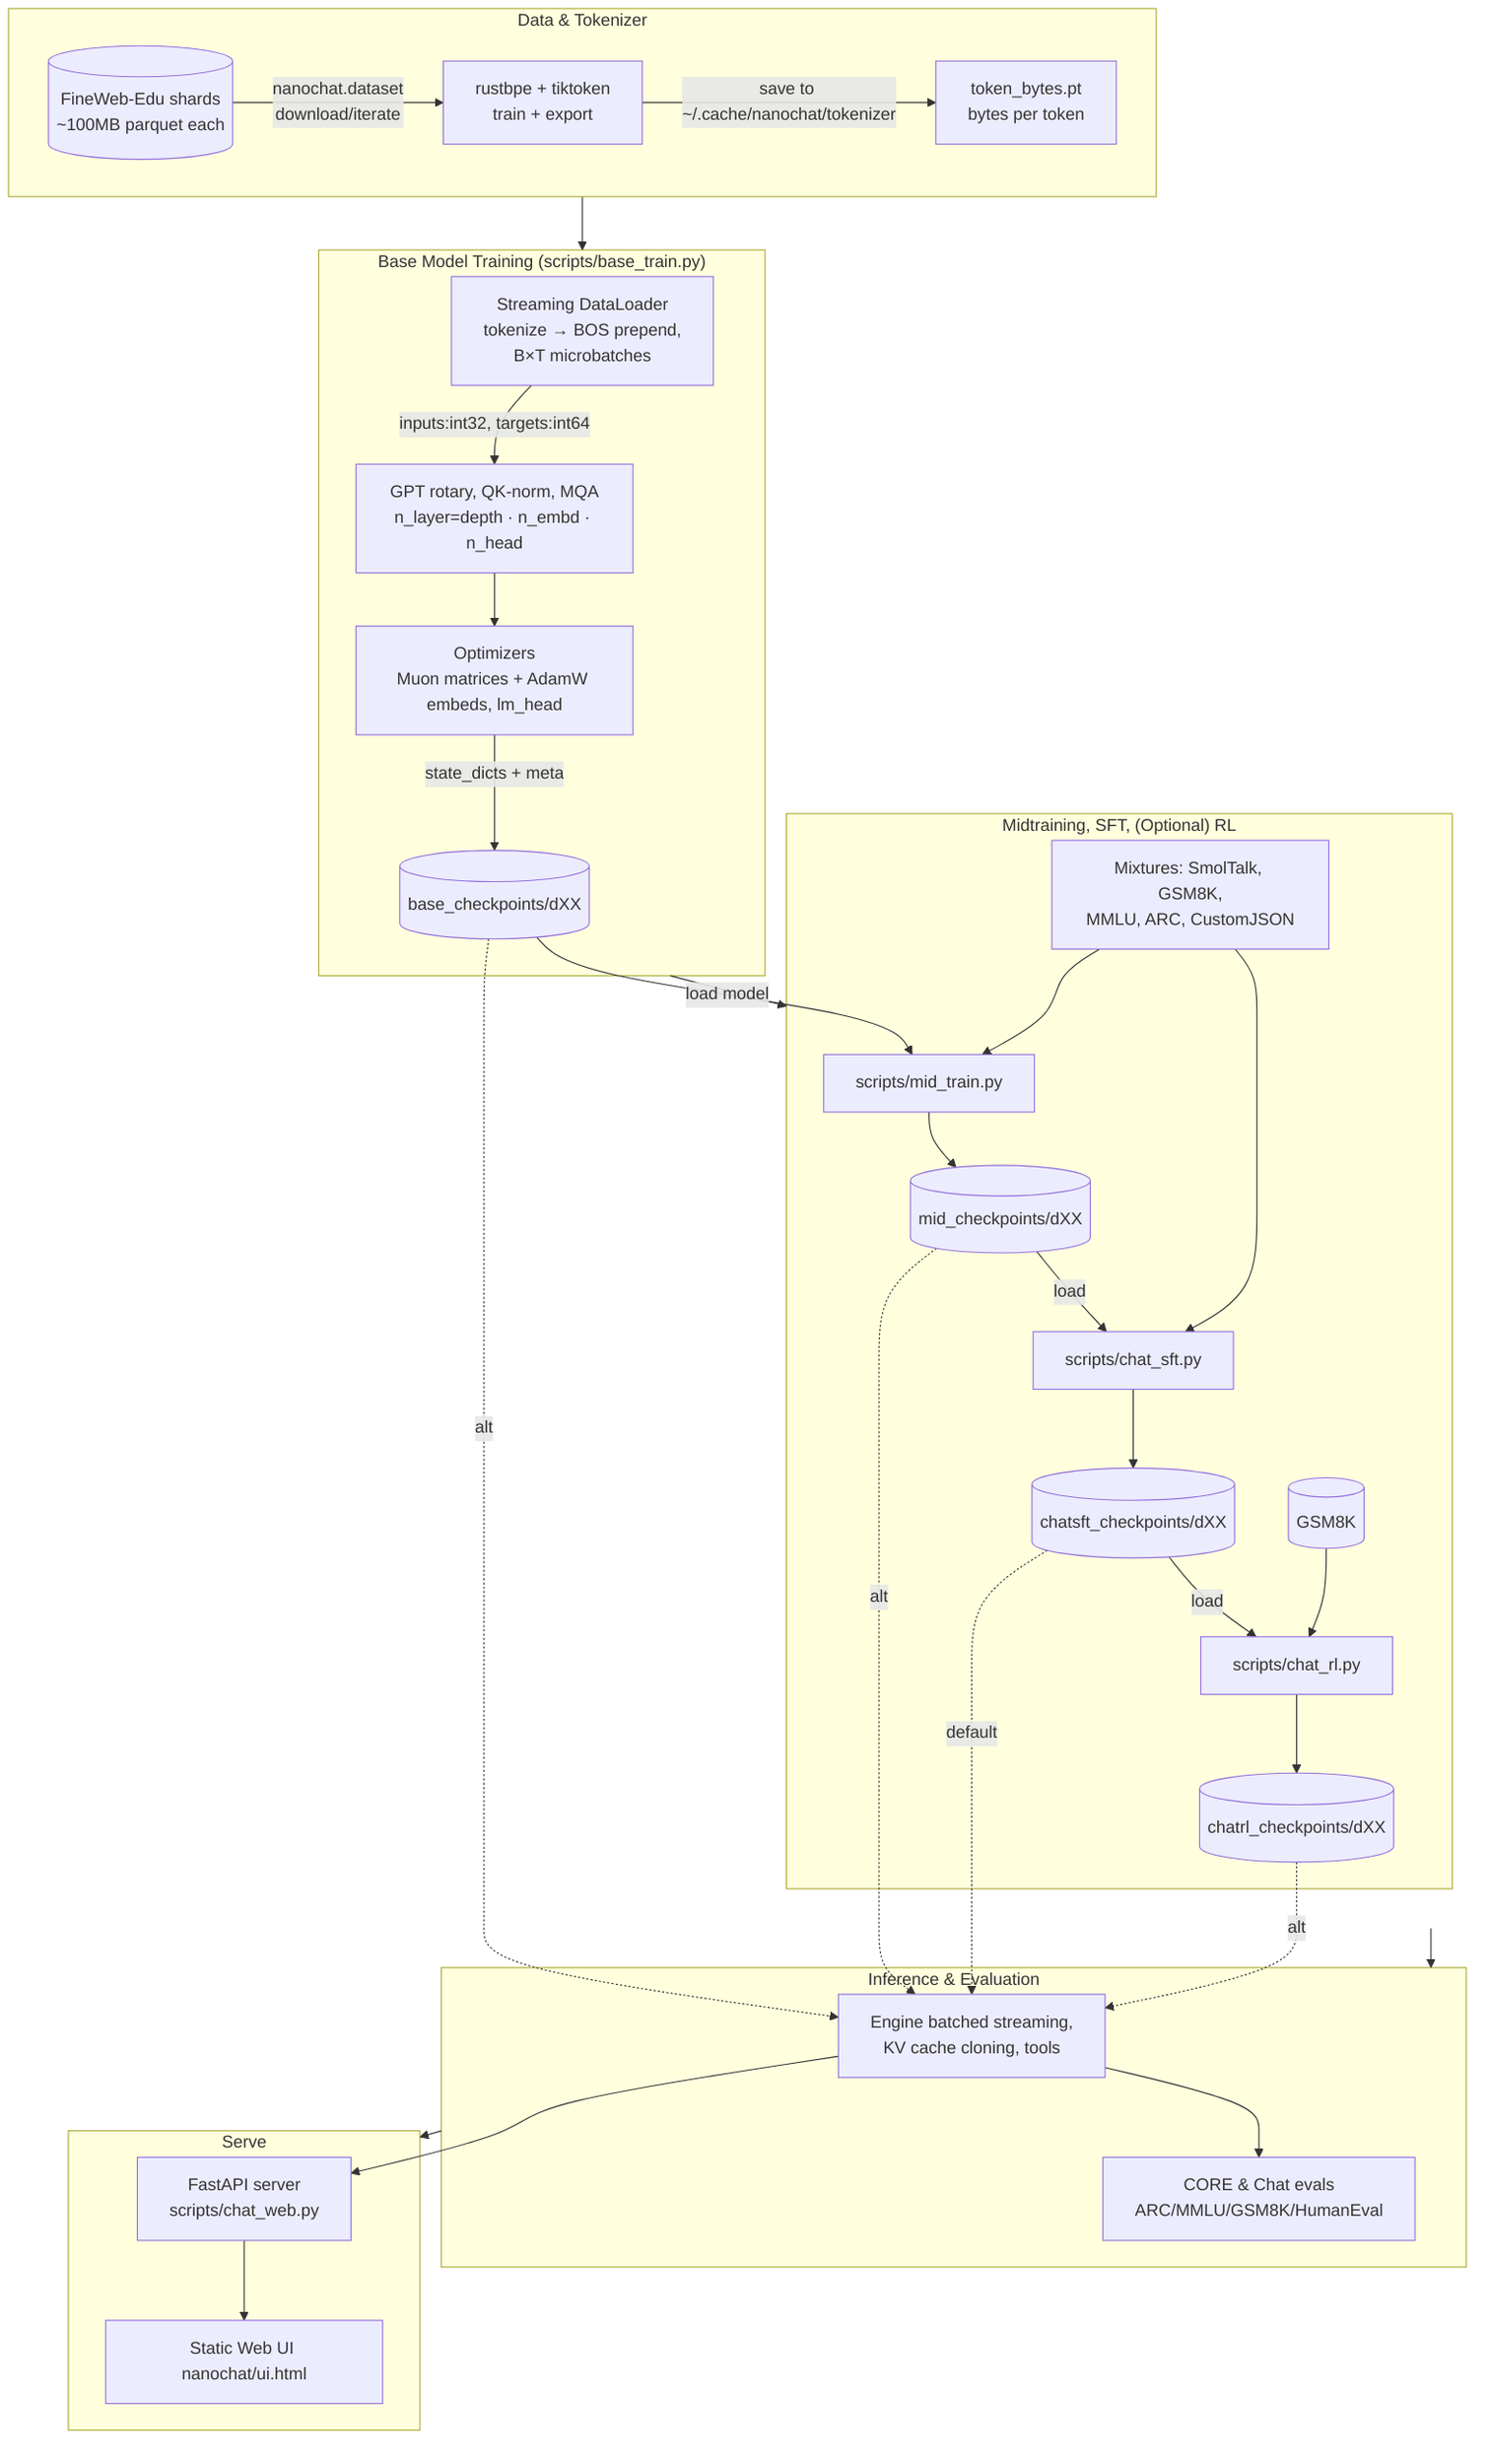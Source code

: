flowchart TD
  subgraph Data["Data & Tokenizer"]
    D0[(FineWeb-Edu shards<br/>~100MB parquet each)]
    TK[rustbpe + tiktoken<br/>train + export]
    TB[token_bytes.pt<br/>bytes per token]
    D0 -->|nanochat.dataset<br/>download/iterate| TK
    TK -->|save to ~/.cache/nanochat/tokenizer| TB
  end

  subgraph Pretrain["Base Model Training (scripts/base_train.py)"]
    DL[Streaming DataLoader<br/>tokenize → BOS prepend,<br/>B×T microbatches]
    OPT[Optimizers<br/>Muon matrices + AdamW embeds, lm_head]
    CKPT[(base_checkpoints/dXX)]
    DL -->|inputs:int32, targets:int64| GPT
    GPT[GPT rotary, QK-norm, MQA<br/>n_layer=depth · n_embd · n_head]
    GPT --> OPT
    OPT -->|state_dicts + meta| CKPT
  end

  subgraph Mid_SFT_RL["Midtraining, SFT, (Optional) RL"]
    MID[(mid_checkpoints/dXX)]
    SFT[(chatsft_checkpoints/dXX)]
    RL[(chatrl_checkpoints/dXX)]
    MIX[Mixtures: SmolTalk, GSM8K,<br/>MMLU, ARC, CustomJSON]
    CKPT -->|load model| MIDT[scripts/mid_train.py]
    MIX --> MIDT --> MID
    MID -->|load| SFTT[scripts/chat_sft.py]
    MIX --> SFTT --> SFT
    SFT -->|load| RLT[scripts/chat_rl.py]
    GSM8K[(GSM8K)] --> RLT --> RL
  end

  subgraph Inference["Inference & Evaluation"]
    ENG[Engine batched streaming,<br/>KV cache cloning, tools]
    EVAL[CORE & Chat evals<br/>ARC/MMLU/GSM8K/HumanEval]
    CKPT -. alt .-> ENG
    MID -. alt .-> ENG
    SFT -. default .-> ENG
    RL -. alt .-> ENG
    ENG --> EVAL
  end

  subgraph Serve["Serve"]
    API[FastAPI server<br/>scripts/chat_web.py]
    UI[Static Web UI nanochat/ui.html]
    API --> UI
    ENG --> API
  end

  Data --> Pretrain --> Mid_SFT_RL --> Inference --> Serve
